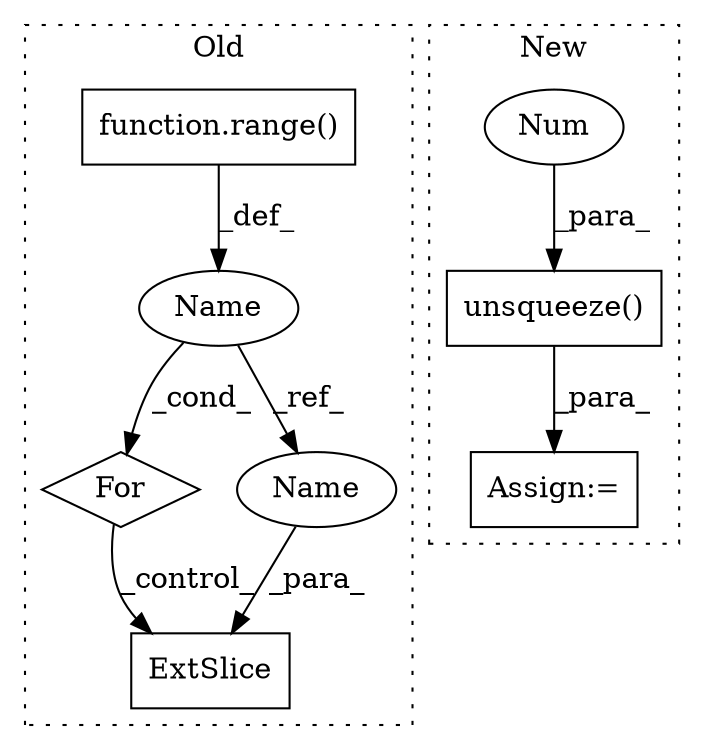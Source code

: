 digraph G {
subgraph cluster0 {
1 [label="For" a="107" s="10856,10877" l="4,48" shape="diamond"];
5 [label="function.range()" a="75" s="10865,10876" l="6,1" shape="box"];
6 [label="ExtSlice" a="85" s="10953" l="1" shape="box"];
7 [label="Name" a="87" s="10860" l="1" shape="ellipse"];
8 [label="Name" a="87" s="10955" l="1" shape="ellipse"];
label = "Old";
style="dotted";
}
subgraph cluster1 {
2 [label="unsqueeze()" a="75" s="10606,10801" l="193,59" shape="box"];
3 [label="Assign:=" a="68" s="10916" l="3" shape="box"];
4 [label="Num" a="76" s="10799" l="2" shape="ellipse"];
label = "New";
style="dotted";
}
1 -> 6 [label="_control_"];
2 -> 3 [label="_para_"];
4 -> 2 [label="_para_"];
5 -> 7 [label="_def_"];
7 -> 8 [label="_ref_"];
7 -> 1 [label="_cond_"];
8 -> 6 [label="_para_"];
}